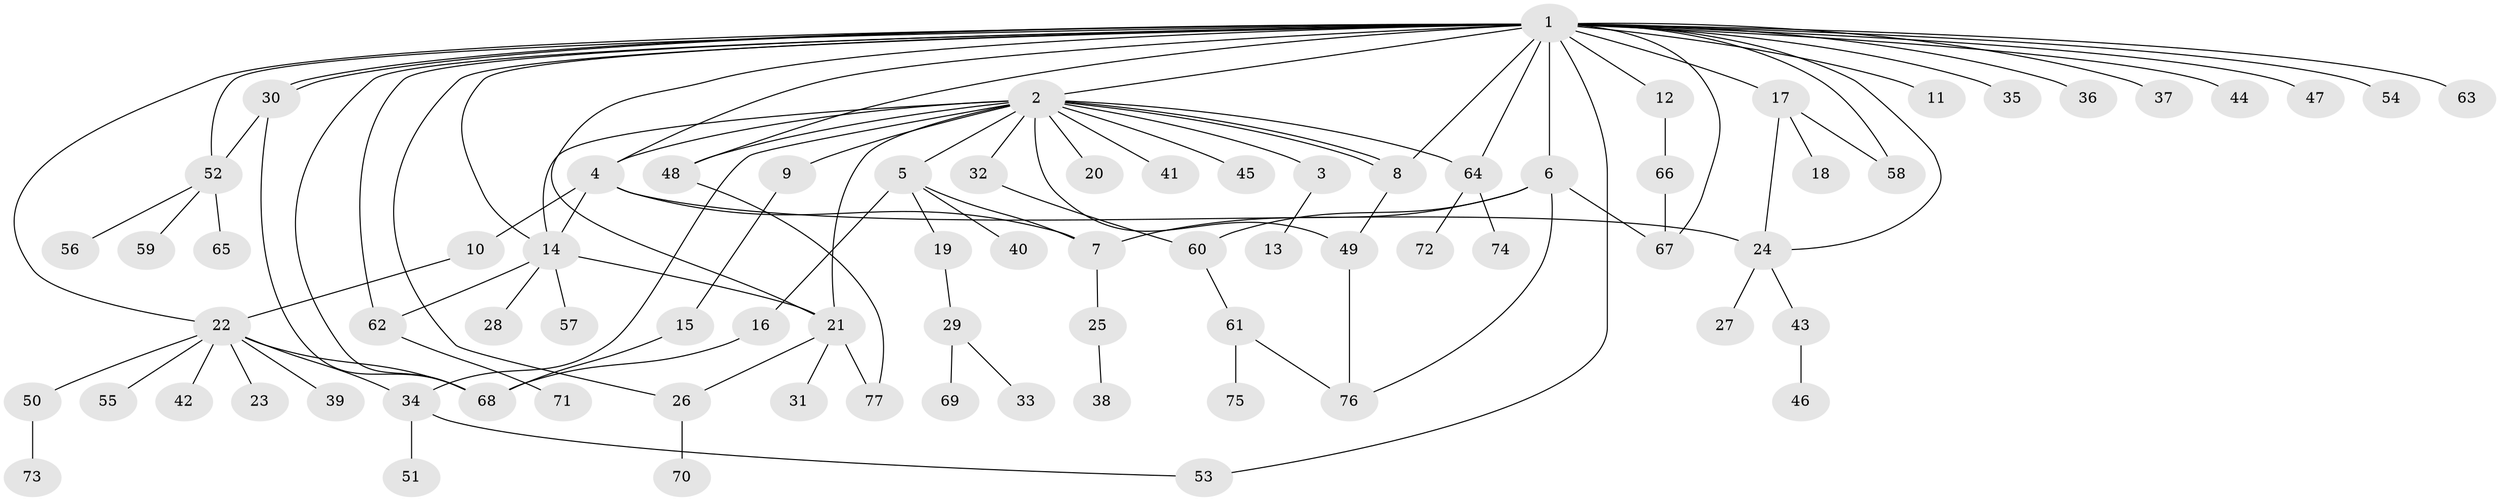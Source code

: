 // coarse degree distribution, {14: 0.03225806451612903, 11: 0.03225806451612903, 1: 0.3225806451612903, 8: 0.03225806451612903, 4: 0.06451612903225806, 10: 0.03225806451612903, 3: 0.16129032258064516, 5: 0.06451612903225806, 2: 0.1935483870967742, 6: 0.06451612903225806}
// Generated by graph-tools (version 1.1) at 2025/50/03/04/25 22:50:08]
// undirected, 77 vertices, 108 edges
graph export_dot {
  node [color=gray90,style=filled];
  1;
  2;
  3;
  4;
  5;
  6;
  7;
  8;
  9;
  10;
  11;
  12;
  13;
  14;
  15;
  16;
  17;
  18;
  19;
  20;
  21;
  22;
  23;
  24;
  25;
  26;
  27;
  28;
  29;
  30;
  31;
  32;
  33;
  34;
  35;
  36;
  37;
  38;
  39;
  40;
  41;
  42;
  43;
  44;
  45;
  46;
  47;
  48;
  49;
  50;
  51;
  52;
  53;
  54;
  55;
  56;
  57;
  58;
  59;
  60;
  61;
  62;
  63;
  64;
  65;
  66;
  67;
  68;
  69;
  70;
  71;
  72;
  73;
  74;
  75;
  76;
  77;
  1 -- 2;
  1 -- 4;
  1 -- 6;
  1 -- 8;
  1 -- 11;
  1 -- 12;
  1 -- 14;
  1 -- 17;
  1 -- 21;
  1 -- 22;
  1 -- 24;
  1 -- 26;
  1 -- 30;
  1 -- 30;
  1 -- 35;
  1 -- 36;
  1 -- 37;
  1 -- 44;
  1 -- 47;
  1 -- 48;
  1 -- 52;
  1 -- 53;
  1 -- 54;
  1 -- 58;
  1 -- 62;
  1 -- 63;
  1 -- 64;
  1 -- 67;
  1 -- 68;
  2 -- 3;
  2 -- 4;
  2 -- 5;
  2 -- 8;
  2 -- 8;
  2 -- 9;
  2 -- 14;
  2 -- 20;
  2 -- 21;
  2 -- 32;
  2 -- 34;
  2 -- 41;
  2 -- 45;
  2 -- 48;
  2 -- 49;
  2 -- 64;
  3 -- 13;
  4 -- 7;
  4 -- 10;
  4 -- 14;
  4 -- 24;
  5 -- 7;
  5 -- 16;
  5 -- 19;
  5 -- 40;
  6 -- 7;
  6 -- 60;
  6 -- 67;
  6 -- 76;
  7 -- 25;
  8 -- 49;
  9 -- 15;
  10 -- 22;
  12 -- 66;
  14 -- 21;
  14 -- 28;
  14 -- 57;
  14 -- 62;
  15 -- 68;
  16 -- 68;
  17 -- 18;
  17 -- 24;
  17 -- 58;
  19 -- 29;
  21 -- 26;
  21 -- 31;
  21 -- 77;
  22 -- 23;
  22 -- 34;
  22 -- 39;
  22 -- 42;
  22 -- 50;
  22 -- 55;
  22 -- 68;
  24 -- 27;
  24 -- 43;
  25 -- 38;
  26 -- 70;
  29 -- 33;
  29 -- 69;
  30 -- 52;
  30 -- 68;
  32 -- 60;
  34 -- 51;
  34 -- 53;
  43 -- 46;
  48 -- 77;
  49 -- 76;
  50 -- 73;
  52 -- 56;
  52 -- 59;
  52 -- 65;
  60 -- 61;
  61 -- 75;
  61 -- 76;
  62 -- 71;
  64 -- 72;
  64 -- 74;
  66 -- 67;
}
